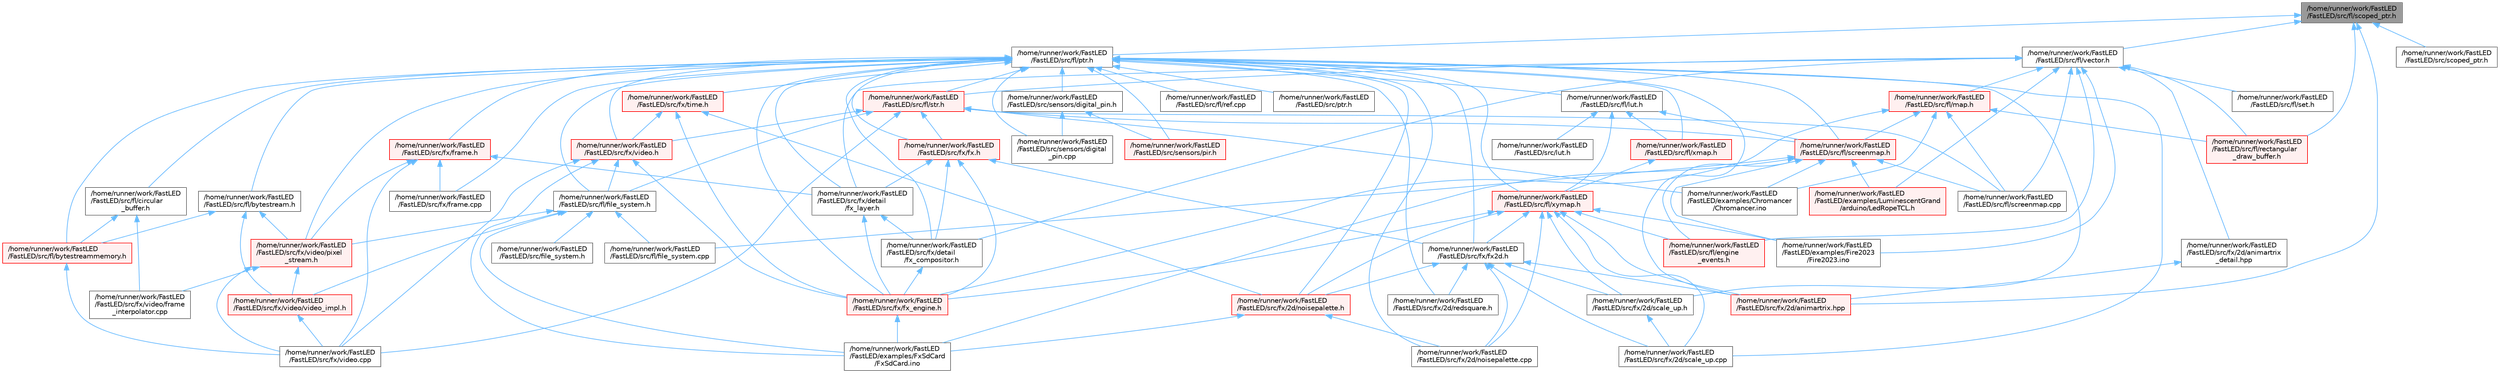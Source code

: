 digraph "/home/runner/work/FastLED/FastLED/src/fl/scoped_ptr.h"
{
 // LATEX_PDF_SIZE
  bgcolor="transparent";
  edge [fontname=Helvetica,fontsize=10,labelfontname=Helvetica,labelfontsize=10];
  node [fontname=Helvetica,fontsize=10,shape=box,height=0.2,width=0.4];
  Node1 [id="Node000001",label="/home/runner/work/FastLED\l/FastLED/src/fl/scoped_ptr.h",height=0.2,width=0.4,color="gray40", fillcolor="grey60", style="filled", fontcolor="black",tooltip=" "];
  Node1 -> Node2 [id="edge1_Node000001_Node000002",dir="back",color="steelblue1",style="solid",tooltip=" "];
  Node2 [id="Node000002",label="/home/runner/work/FastLED\l/FastLED/src/fl/ptr.h",height=0.2,width=0.4,color="grey40", fillcolor="white", style="filled",URL="$d7/df1/fl_2ptr_8h.html",tooltip=" "];
  Node2 -> Node3 [id="edge2_Node000002_Node000003",dir="back",color="steelblue1",style="solid",tooltip=" "];
  Node3 [id="Node000003",label="/home/runner/work/FastLED\l/FastLED/src/fl/bytestream.h",height=0.2,width=0.4,color="grey40", fillcolor="white", style="filled",URL="$dd/d2b/bytestream_8h.html",tooltip=" "];
  Node3 -> Node4 [id="edge3_Node000003_Node000004",dir="back",color="steelblue1",style="solid",tooltip=" "];
  Node4 [id="Node000004",label="/home/runner/work/FastLED\l/FastLED/src/fl/bytestreammemory.h",height=0.2,width=0.4,color="red", fillcolor="#FFF0F0", style="filled",URL="$d1/d24/bytestreammemory_8h.html",tooltip=" "];
  Node4 -> Node6 [id="edge4_Node000004_Node000006",dir="back",color="steelblue1",style="solid",tooltip=" "];
  Node6 [id="Node000006",label="/home/runner/work/FastLED\l/FastLED/src/fx/video.cpp",height=0.2,width=0.4,color="grey40", fillcolor="white", style="filled",URL="$d0/d05/video_8cpp.html",tooltip=" "];
  Node3 -> Node7 [id="edge5_Node000003_Node000007",dir="back",color="steelblue1",style="solid",tooltip=" "];
  Node7 [id="Node000007",label="/home/runner/work/FastLED\l/FastLED/src/fx/video/pixel\l_stream.h",height=0.2,width=0.4,color="red", fillcolor="#FFF0F0", style="filled",URL="$d3/dfa/pixel__stream_8h.html",tooltip=" "];
  Node7 -> Node6 [id="edge6_Node000007_Node000006",dir="back",color="steelblue1",style="solid",tooltip=" "];
  Node7 -> Node8 [id="edge7_Node000007_Node000008",dir="back",color="steelblue1",style="solid",tooltip=" "];
  Node8 [id="Node000008",label="/home/runner/work/FastLED\l/FastLED/src/fx/video/frame\l_interpolator.cpp",height=0.2,width=0.4,color="grey40", fillcolor="white", style="filled",URL="$d5/da4/frame__interpolator_8cpp.html",tooltip=" "];
  Node7 -> Node10 [id="edge8_Node000007_Node000010",dir="back",color="steelblue1",style="solid",tooltip=" "];
  Node10 [id="Node000010",label="/home/runner/work/FastLED\l/FastLED/src/fx/video/video_impl.h",height=0.2,width=0.4,color="red", fillcolor="#FFF0F0", style="filled",URL="$d5/d82/video__impl_8h.html",tooltip=" "];
  Node10 -> Node6 [id="edge9_Node000010_Node000006",dir="back",color="steelblue1",style="solid",tooltip=" "];
  Node3 -> Node10 [id="edge10_Node000003_Node000010",dir="back",color="steelblue1",style="solid",tooltip=" "];
  Node2 -> Node4 [id="edge11_Node000002_Node000004",dir="back",color="steelblue1",style="solid",tooltip=" "];
  Node2 -> Node13 [id="edge12_Node000002_Node000013",dir="back",color="steelblue1",style="solid",tooltip=" "];
  Node13 [id="Node000013",label="/home/runner/work/FastLED\l/FastLED/src/fl/circular\l_buffer.h",height=0.2,width=0.4,color="grey40", fillcolor="white", style="filled",URL="$d9/d43/circular__buffer_8h.html",tooltip=" "];
  Node13 -> Node4 [id="edge13_Node000013_Node000004",dir="back",color="steelblue1",style="solid",tooltip=" "];
  Node13 -> Node8 [id="edge14_Node000013_Node000008",dir="back",color="steelblue1",style="solid",tooltip=" "];
  Node2 -> Node14 [id="edge15_Node000002_Node000014",dir="back",color="steelblue1",style="solid",tooltip=" "];
  Node14 [id="Node000014",label="/home/runner/work/FastLED\l/FastLED/src/fl/file_system.h",height=0.2,width=0.4,color="grey40", fillcolor="white", style="filled",URL="$d9/d28/fl_2file__system_8h.html",tooltip=" "];
  Node14 -> Node15 [id="edge16_Node000014_Node000015",dir="back",color="steelblue1",style="solid",tooltip=" "];
  Node15 [id="Node000015",label="/home/runner/work/FastLED\l/FastLED/examples/FxSdCard\l/FxSdCard.ino",height=0.2,width=0.4,color="grey40", fillcolor="white", style="filled",URL="$d7/d35/_fx_sd_card_8ino.html",tooltip=" "];
  Node14 -> Node16 [id="edge17_Node000014_Node000016",dir="back",color="steelblue1",style="solid",tooltip=" "];
  Node16 [id="Node000016",label="/home/runner/work/FastLED\l/FastLED/src/file_system.h",height=0.2,width=0.4,color="grey40", fillcolor="white", style="filled",URL="$d6/d8d/file__system_8h.html",tooltip=" "];
  Node14 -> Node17 [id="edge18_Node000014_Node000017",dir="back",color="steelblue1",style="solid",tooltip=" "];
  Node17 [id="Node000017",label="/home/runner/work/FastLED\l/FastLED/src/fl/file_system.cpp",height=0.2,width=0.4,color="grey40", fillcolor="white", style="filled",URL="$d4/d37/file__system_8cpp.html",tooltip=" "];
  Node14 -> Node7 [id="edge19_Node000014_Node000007",dir="back",color="steelblue1",style="solid",tooltip=" "];
  Node14 -> Node10 [id="edge20_Node000014_Node000010",dir="back",color="steelblue1",style="solid",tooltip=" "];
  Node2 -> Node18 [id="edge21_Node000002_Node000018",dir="back",color="steelblue1",style="solid",tooltip=" "];
  Node18 [id="Node000018",label="/home/runner/work/FastLED\l/FastLED/src/fl/lut.h",height=0.2,width=0.4,color="grey40", fillcolor="white", style="filled",URL="$d3/db6/fl_2lut_8h.html",tooltip=" "];
  Node18 -> Node19 [id="edge22_Node000018_Node000019",dir="back",color="steelblue1",style="solid",tooltip=" "];
  Node19 [id="Node000019",label="/home/runner/work/FastLED\l/FastLED/src/fl/screenmap.h",height=0.2,width=0.4,color="red", fillcolor="#FFF0F0", style="filled",URL="$d7/d0d/fl_2screenmap_8h.html",tooltip=" "];
  Node19 -> Node20 [id="edge23_Node000019_Node000020",dir="back",color="steelblue1",style="solid",tooltip=" "];
  Node20 [id="Node000020",label="/home/runner/work/FastLED\l/FastLED/examples/Chromancer\l/Chromancer.ino",height=0.2,width=0.4,color="grey40", fillcolor="white", style="filled",URL="$d1/ddb/_chromancer_8ino.html",tooltip=" "];
  Node19 -> Node21 [id="edge24_Node000019_Node000021",dir="back",color="steelblue1",style="solid",tooltip=" "];
  Node21 [id="Node000021",label="/home/runner/work/FastLED\l/FastLED/examples/Fire2023\l/Fire2023.ino",height=0.2,width=0.4,color="grey40", fillcolor="white", style="filled",URL="$d8/d2c/_fire2023_8ino.html",tooltip=" "];
  Node19 -> Node15 [id="edge25_Node000019_Node000015",dir="back",color="steelblue1",style="solid",tooltip=" "];
  Node19 -> Node23 [id="edge26_Node000019_Node000023",dir="back",color="steelblue1",style="solid",tooltip=" "];
  Node23 [id="Node000023",label="/home/runner/work/FastLED\l/FastLED/examples/LuminescentGrand\l/arduino/LedRopeTCL.h",height=0.2,width=0.4,color="red", fillcolor="#FFF0F0", style="filled",URL="$d9/d7e/_led_rope_t_c_l_8h.html",tooltip=" "];
  Node19 -> Node133 [id="edge27_Node000019_Node000133",dir="back",color="steelblue1",style="solid",tooltip=" "];
  Node133 [id="Node000133",label="/home/runner/work/FastLED\l/FastLED/src/fl/engine\l_events.h",height=0.2,width=0.4,color="red", fillcolor="#FFF0F0", style="filled",URL="$dc/dd9/fl_2engine__events_8h.html",tooltip=" "];
  Node19 -> Node17 [id="edge28_Node000019_Node000017",dir="back",color="steelblue1",style="solid",tooltip=" "];
  Node19 -> Node136 [id="edge29_Node000019_Node000136",dir="back",color="steelblue1",style="solid",tooltip=" "];
  Node136 [id="Node000136",label="/home/runner/work/FastLED\l/FastLED/src/fl/screenmap.cpp",height=0.2,width=0.4,color="grey40", fillcolor="white", style="filled",URL="$d9/d6f/screenmap_8cpp.html",tooltip=" "];
  Node18 -> Node139 [id="edge30_Node000018_Node000139",dir="back",color="steelblue1",style="solid",tooltip=" "];
  Node139 [id="Node000139",label="/home/runner/work/FastLED\l/FastLED/src/fl/xmap.h",height=0.2,width=0.4,color="red", fillcolor="#FFF0F0", style="filled",URL="$d5/d22/fl_2xmap_8h.html",tooltip=" "];
  Node139 -> Node141 [id="edge31_Node000139_Node000141",dir="back",color="steelblue1",style="solid",tooltip=" "];
  Node141 [id="Node000141",label="/home/runner/work/FastLED\l/FastLED/src/fl/xymap.h",height=0.2,width=0.4,color="red", fillcolor="#FFF0F0", style="filled",URL="$d6/dc9/fl_2xymap_8h.html",tooltip=" "];
  Node141 -> Node21 [id="edge32_Node000141_Node000021",dir="back",color="steelblue1",style="solid",tooltip=" "];
  Node141 -> Node133 [id="edge33_Node000141_Node000133",dir="back",color="steelblue1",style="solid",tooltip=" "];
  Node141 -> Node142 [id="edge34_Node000141_Node000142",dir="back",color="steelblue1",style="solid",tooltip=" "];
  Node142 [id="Node000142",label="/home/runner/work/FastLED\l/FastLED/src/fx/2d/animartrix.hpp",height=0.2,width=0.4,color="red", fillcolor="#FFF0F0", style="filled",URL="$d3/dc3/animartrix_8hpp.html",tooltip=" "];
  Node141 -> Node110 [id="edge35_Node000141_Node000110",dir="back",color="steelblue1",style="solid",tooltip=" "];
  Node110 [id="Node000110",label="/home/runner/work/FastLED\l/FastLED/src/fx/2d/noisepalette.cpp",height=0.2,width=0.4,color="grey40", fillcolor="white", style="filled",URL="$d6/d66/noisepalette_8cpp.html",tooltip=" "];
  Node141 -> Node111 [id="edge36_Node000141_Node000111",dir="back",color="steelblue1",style="solid",tooltip=" "];
  Node111 [id="Node000111",label="/home/runner/work/FastLED\l/FastLED/src/fx/2d/noisepalette.h",height=0.2,width=0.4,color="red", fillcolor="#FFF0F0", style="filled",URL="$d6/dc7/noisepalette_8h.html",tooltip="Demonstrates how to mix noise generation with color palettes on a 2D LED matrix."];
  Node111 -> Node15 [id="edge37_Node000111_Node000015",dir="back",color="steelblue1",style="solid",tooltip=" "];
  Node111 -> Node110 [id="edge38_Node000111_Node000110",dir="back",color="steelblue1",style="solid",tooltip=" "];
  Node141 -> Node113 [id="edge39_Node000141_Node000113",dir="back",color="steelblue1",style="solid",tooltip=" "];
  Node113 [id="Node000113",label="/home/runner/work/FastLED\l/FastLED/src/fx/2d/scale_up.cpp",height=0.2,width=0.4,color="grey40", fillcolor="white", style="filled",URL="$dc/d8c/scale__up_8cpp.html",tooltip=" "];
  Node141 -> Node145 [id="edge40_Node000141_Node000145",dir="back",color="steelblue1",style="solid",tooltip=" "];
  Node145 [id="Node000145",label="/home/runner/work/FastLED\l/FastLED/src/fx/2d/scale_up.h",height=0.2,width=0.4,color="grey40", fillcolor="white", style="filled",URL="$d2/d74/scale__up_8h.html",tooltip="Expands a grid using bilinear interpolation and scaling up."];
  Node145 -> Node113 [id="edge41_Node000145_Node000113",dir="back",color="steelblue1",style="solid",tooltip=" "];
  Node141 -> Node146 [id="edge42_Node000141_Node000146",dir="back",color="steelblue1",style="solid",tooltip=" "];
  Node146 [id="Node000146",label="/home/runner/work/FastLED\l/FastLED/src/fx/fx2d.h",height=0.2,width=0.4,color="grey40", fillcolor="white", style="filled",URL="$d9/d43/fx2d_8h.html",tooltip=" "];
  Node146 -> Node142 [id="edge43_Node000146_Node000142",dir="back",color="steelblue1",style="solid",tooltip=" "];
  Node146 -> Node110 [id="edge44_Node000146_Node000110",dir="back",color="steelblue1",style="solid",tooltip=" "];
  Node146 -> Node111 [id="edge45_Node000146_Node000111",dir="back",color="steelblue1",style="solid",tooltip=" "];
  Node146 -> Node112 [id="edge46_Node000146_Node000112",dir="back",color="steelblue1",style="solid",tooltip=" "];
  Node112 [id="Node000112",label="/home/runner/work/FastLED\l/FastLED/src/fx/2d/redsquare.h",height=0.2,width=0.4,color="grey40", fillcolor="white", style="filled",URL="$d3/db8/redsquare_8h.html",tooltip=" "];
  Node146 -> Node113 [id="edge47_Node000146_Node000113",dir="back",color="steelblue1",style="solid",tooltip=" "];
  Node146 -> Node145 [id="edge48_Node000146_Node000145",dir="back",color="steelblue1",style="solid",tooltip=" "];
  Node141 -> Node147 [id="edge49_Node000141_Node000147",dir="back",color="steelblue1",style="solid",tooltip=" "];
  Node147 [id="Node000147",label="/home/runner/work/FastLED\l/FastLED/src/fx/fx_engine.h",height=0.2,width=0.4,color="red", fillcolor="#FFF0F0", style="filled",URL="$d9/d3c/fx__engine_8h.html",tooltip=" "];
  Node147 -> Node15 [id="edge50_Node000147_Node000015",dir="back",color="steelblue1",style="solid",tooltip=" "];
  Node18 -> Node141 [id="edge51_Node000018_Node000141",dir="back",color="steelblue1",style="solid",tooltip=" "];
  Node18 -> Node153 [id="edge52_Node000018_Node000153",dir="back",color="steelblue1",style="solid",tooltip=" "];
  Node153 [id="Node000153",label="/home/runner/work/FastLED\l/FastLED/src/lut.h",height=0.2,width=0.4,color="grey40", fillcolor="white", style="filled",URL="$db/d54/lut_8h.html",tooltip=" "];
  Node2 -> Node154 [id="edge53_Node000002_Node000154",dir="back",color="steelblue1",style="solid",tooltip=" "];
  Node154 [id="Node000154",label="/home/runner/work/FastLED\l/FastLED/src/fl/ref.cpp",height=0.2,width=0.4,color="grey40", fillcolor="white", style="filled",URL="$df/de4/ref_8cpp.html",tooltip=" "];
  Node2 -> Node19 [id="edge54_Node000002_Node000019",dir="back",color="steelblue1",style="solid",tooltip=" "];
  Node2 -> Node155 [id="edge55_Node000002_Node000155",dir="back",color="steelblue1",style="solid",tooltip=" "];
  Node155 [id="Node000155",label="/home/runner/work/FastLED\l/FastLED/src/fl/str.h",height=0.2,width=0.4,color="red", fillcolor="#FFF0F0", style="filled",URL="$dc/d0e/fl_2str_8h.html",tooltip=" "];
  Node155 -> Node20 [id="edge56_Node000155_Node000020",dir="back",color="steelblue1",style="solid",tooltip=" "];
  Node155 -> Node14 [id="edge57_Node000155_Node000014",dir="back",color="steelblue1",style="solid",tooltip=" "];
  Node155 -> Node136 [id="edge58_Node000155_Node000136",dir="back",color="steelblue1",style="solid",tooltip=" "];
  Node155 -> Node19 [id="edge59_Node000155_Node000019",dir="back",color="steelblue1",style="solid",tooltip=" "];
  Node155 -> Node171 [id="edge60_Node000155_Node000171",dir="back",color="steelblue1",style="solid",tooltip=" "];
  Node171 [id="Node000171",label="/home/runner/work/FastLED\l/FastLED/src/fx/fx.h",height=0.2,width=0.4,color="red", fillcolor="#FFF0F0", style="filled",URL="$d2/d0c/fx_8h.html",tooltip=" "];
  Node171 -> Node168 [id="edge61_Node000171_Node000168",dir="back",color="steelblue1",style="solid",tooltip=" "];
  Node168 [id="Node000168",label="/home/runner/work/FastLED\l/FastLED/src/fx/detail\l/fx_compositor.h",height=0.2,width=0.4,color="grey40", fillcolor="white", style="filled",URL="$d5/d6b/fx__compositor_8h.html",tooltip=" "];
  Node168 -> Node147 [id="edge62_Node000168_Node000147",dir="back",color="steelblue1",style="solid",tooltip=" "];
  Node171 -> Node167 [id="edge63_Node000171_Node000167",dir="back",color="steelblue1",style="solid",tooltip=" "];
  Node167 [id="Node000167",label="/home/runner/work/FastLED\l/FastLED/src/fx/detail\l/fx_layer.h",height=0.2,width=0.4,color="grey40", fillcolor="white", style="filled",URL="$d7/d2f/fx__layer_8h.html",tooltip=" "];
  Node167 -> Node168 [id="edge64_Node000167_Node000168",dir="back",color="steelblue1",style="solid",tooltip=" "];
  Node167 -> Node147 [id="edge65_Node000167_Node000147",dir="back",color="steelblue1",style="solid",tooltip=" "];
  Node171 -> Node146 [id="edge66_Node000171_Node000146",dir="back",color="steelblue1",style="solid",tooltip=" "];
  Node171 -> Node147 [id="edge67_Node000171_Node000147",dir="back",color="steelblue1",style="solid",tooltip=" "];
  Node155 -> Node6 [id="edge68_Node000155_Node000006",dir="back",color="steelblue1",style="solid",tooltip=" "];
  Node155 -> Node151 [id="edge69_Node000155_Node000151",dir="back",color="steelblue1",style="solid",tooltip=" "];
  Node151 [id="Node000151",label="/home/runner/work/FastLED\l/FastLED/src/fx/video.h",height=0.2,width=0.4,color="red", fillcolor="#FFF0F0", style="filled",URL="$dd/d78/video_8h.html",tooltip=" "];
  Node151 -> Node15 [id="edge70_Node000151_Node000015",dir="back",color="steelblue1",style="solid",tooltip=" "];
  Node151 -> Node14 [id="edge71_Node000151_Node000014",dir="back",color="steelblue1",style="solid",tooltip=" "];
  Node151 -> Node147 [id="edge72_Node000151_Node000147",dir="back",color="steelblue1",style="solid",tooltip=" "];
  Node151 -> Node6 [id="edge73_Node000151_Node000006",dir="back",color="steelblue1",style="solid",tooltip=" "];
  Node2 -> Node139 [id="edge74_Node000002_Node000139",dir="back",color="steelblue1",style="solid",tooltip=" "];
  Node2 -> Node141 [id="edge75_Node000002_Node000141",dir="back",color="steelblue1",style="solid",tooltip=" "];
  Node2 -> Node142 [id="edge76_Node000002_Node000142",dir="back",color="steelblue1",style="solid",tooltip=" "];
  Node2 -> Node110 [id="edge77_Node000002_Node000110",dir="back",color="steelblue1",style="solid",tooltip=" "];
  Node2 -> Node111 [id="edge78_Node000002_Node000111",dir="back",color="steelblue1",style="solid",tooltip=" "];
  Node2 -> Node112 [id="edge79_Node000002_Node000112",dir="back",color="steelblue1",style="solid",tooltip=" "];
  Node2 -> Node113 [id="edge80_Node000002_Node000113",dir="back",color="steelblue1",style="solid",tooltip=" "];
  Node2 -> Node145 [id="edge81_Node000002_Node000145",dir="back",color="steelblue1",style="solid",tooltip=" "];
  Node2 -> Node168 [id="edge82_Node000002_Node000168",dir="back",color="steelblue1",style="solid",tooltip=" "];
  Node2 -> Node167 [id="edge83_Node000002_Node000167",dir="back",color="steelblue1",style="solid",tooltip=" "];
  Node2 -> Node170 [id="edge84_Node000002_Node000170",dir="back",color="steelblue1",style="solid",tooltip=" "];
  Node170 [id="Node000170",label="/home/runner/work/FastLED\l/FastLED/src/fx/frame.cpp",height=0.2,width=0.4,color="grey40", fillcolor="white", style="filled",URL="$da/d14/frame_8cpp.html",tooltip=" "];
  Node2 -> Node173 [id="edge85_Node000002_Node000173",dir="back",color="steelblue1",style="solid",tooltip=" "];
  Node173 [id="Node000173",label="/home/runner/work/FastLED\l/FastLED/src/fx/frame.h",height=0.2,width=0.4,color="red", fillcolor="#FFF0F0", style="filled",URL="$df/d7d/frame_8h.html",tooltip=" "];
  Node173 -> Node167 [id="edge86_Node000173_Node000167",dir="back",color="steelblue1",style="solid",tooltip=" "];
  Node173 -> Node170 [id="edge87_Node000173_Node000170",dir="back",color="steelblue1",style="solid",tooltip=" "];
  Node173 -> Node6 [id="edge88_Node000173_Node000006",dir="back",color="steelblue1",style="solid",tooltip=" "];
  Node173 -> Node7 [id="edge89_Node000173_Node000007",dir="back",color="steelblue1",style="solid",tooltip=" "];
  Node2 -> Node171 [id="edge90_Node000002_Node000171",dir="back",color="steelblue1",style="solid",tooltip=" "];
  Node2 -> Node146 [id="edge91_Node000002_Node000146",dir="back",color="steelblue1",style="solid",tooltip=" "];
  Node2 -> Node147 [id="edge92_Node000002_Node000147",dir="back",color="steelblue1",style="solid",tooltip=" "];
  Node2 -> Node174 [id="edge93_Node000002_Node000174",dir="back",color="steelblue1",style="solid",tooltip=" "];
  Node174 [id="Node000174",label="/home/runner/work/FastLED\l/FastLED/src/fx/time.h",height=0.2,width=0.4,color="red", fillcolor="#FFF0F0", style="filled",URL="$de/df7/time_8h.html",tooltip=" "];
  Node174 -> Node111 [id="edge94_Node000174_Node000111",dir="back",color="steelblue1",style="solid",tooltip=" "];
  Node174 -> Node147 [id="edge95_Node000174_Node000147",dir="back",color="steelblue1",style="solid",tooltip=" "];
  Node174 -> Node151 [id="edge96_Node000174_Node000151",dir="back",color="steelblue1",style="solid",tooltip=" "];
  Node2 -> Node151 [id="edge97_Node000002_Node000151",dir="back",color="steelblue1",style="solid",tooltip=" "];
  Node2 -> Node7 [id="edge98_Node000002_Node000007",dir="back",color="steelblue1",style="solid",tooltip=" "];
  Node2 -> Node175 [id="edge99_Node000002_Node000175",dir="back",color="steelblue1",style="solid",tooltip=" "];
  Node175 [id="Node000175",label="/home/runner/work/FastLED\l/FastLED/src/ptr.h",height=0.2,width=0.4,color="grey40", fillcolor="white", style="filled",URL="$dd/d98/ptr_8h.html",tooltip=" "];
  Node2 -> Node98 [id="edge100_Node000002_Node000098",dir="back",color="steelblue1",style="solid",tooltip=" "];
  Node98 [id="Node000098",label="/home/runner/work/FastLED\l/FastLED/src/sensors/digital\l_pin.cpp",height=0.2,width=0.4,color="grey40", fillcolor="white", style="filled",URL="$de/d2b/digital__pin_8cpp.html",tooltip=" "];
  Node2 -> Node176 [id="edge101_Node000002_Node000176",dir="back",color="steelblue1",style="solid",tooltip=" "];
  Node176 [id="Node000176",label="/home/runner/work/FastLED\l/FastLED/src/sensors/digital_pin.h",height=0.2,width=0.4,color="grey40", fillcolor="white", style="filled",URL="$dd/d83/digital__pin_8h.html",tooltip=" "];
  Node176 -> Node98 [id="edge102_Node000176_Node000098",dir="back",color="steelblue1",style="solid",tooltip=" "];
  Node176 -> Node177 [id="edge103_Node000176_Node000177",dir="back",color="steelblue1",style="solid",tooltip=" "];
  Node177 [id="Node000177",label="/home/runner/work/FastLED\l/FastLED/src/sensors/pir.h",height=0.2,width=0.4,color="red", fillcolor="#FFF0F0", style="filled",URL="$d9/dd3/pir_8h.html",tooltip=" "];
  Node2 -> Node177 [id="edge104_Node000002_Node000177",dir="back",color="steelblue1",style="solid",tooltip=" "];
  Node1 -> Node161 [id="edge105_Node000001_Node000161",dir="back",color="steelblue1",style="solid",tooltip=" "];
  Node161 [id="Node000161",label="/home/runner/work/FastLED\l/FastLED/src/fl/rectangular\l_draw_buffer.h",height=0.2,width=0.4,color="red", fillcolor="#FFF0F0", style="filled",URL="$d9/df3/rectangular__draw__buffer_8h.html",tooltip=" "];
  Node1 -> Node178 [id="edge106_Node000001_Node000178",dir="back",color="steelblue1",style="solid",tooltip=" "];
  Node178 [id="Node000178",label="/home/runner/work/FastLED\l/FastLED/src/fl/vector.h",height=0.2,width=0.4,color="grey40", fillcolor="white", style="filled",URL="$d6/d68/vector_8h.html",tooltip=" "];
  Node178 -> Node21 [id="edge107_Node000178_Node000021",dir="back",color="steelblue1",style="solid",tooltip=" "];
  Node178 -> Node23 [id="edge108_Node000178_Node000023",dir="back",color="steelblue1",style="solid",tooltip=" "];
  Node178 -> Node133 [id="edge109_Node000178_Node000133",dir="back",color="steelblue1",style="solid",tooltip=" "];
  Node178 -> Node160 [id="edge110_Node000178_Node000160",dir="back",color="steelblue1",style="solid",tooltip=" "];
  Node160 [id="Node000160",label="/home/runner/work/FastLED\l/FastLED/src/fl/map.h",height=0.2,width=0.4,color="red", fillcolor="#FFF0F0", style="filled",URL="$dc/db7/map_8h.html",tooltip=" "];
  Node160 -> Node20 [id="edge111_Node000160_Node000020",dir="back",color="steelblue1",style="solid",tooltip=" "];
  Node160 -> Node161 [id="edge112_Node000160_Node000161",dir="back",color="steelblue1",style="solid",tooltip=" "];
  Node160 -> Node136 [id="edge113_Node000160_Node000136",dir="back",color="steelblue1",style="solid",tooltip=" "];
  Node160 -> Node19 [id="edge114_Node000160_Node000019",dir="back",color="steelblue1",style="solid",tooltip=" "];
  Node160 -> Node147 [id="edge115_Node000160_Node000147",dir="back",color="steelblue1",style="solid",tooltip=" "];
  Node178 -> Node161 [id="edge116_Node000178_Node000161",dir="back",color="steelblue1",style="solid",tooltip=" "];
  Node178 -> Node136 [id="edge117_Node000178_Node000136",dir="back",color="steelblue1",style="solid",tooltip=" "];
  Node178 -> Node179 [id="edge118_Node000178_Node000179",dir="back",color="steelblue1",style="solid",tooltip=" "];
  Node179 [id="Node000179",label="/home/runner/work/FastLED\l/FastLED/src/fl/set.h",height=0.2,width=0.4,color="grey40", fillcolor="white", style="filled",URL="$d4/d13/set_8h.html",tooltip=" "];
  Node178 -> Node155 [id="edge119_Node000178_Node000155",dir="back",color="steelblue1",style="solid",tooltip=" "];
  Node178 -> Node180 [id="edge120_Node000178_Node000180",dir="back",color="steelblue1",style="solid",tooltip=" "];
  Node180 [id="Node000180",label="/home/runner/work/FastLED\l/FastLED/src/fx/2d/animartrix\l_detail.hpp",height=0.2,width=0.4,color="grey40", fillcolor="white", style="filled",URL="$d3/d3b/animartrix__detail_8hpp.html",tooltip=" "];
  Node180 -> Node142 [id="edge121_Node000180_Node000142",dir="back",color="steelblue1",style="solid",tooltip=" "];
  Node178 -> Node168 [id="edge122_Node000178_Node000168",dir="back",color="steelblue1",style="solid",tooltip=" "];
  Node178 -> Node167 [id="edge123_Node000178_Node000167",dir="back",color="steelblue1",style="solid",tooltip=" "];
  Node1 -> Node142 [id="edge124_Node000001_Node000142",dir="back",color="steelblue1",style="solid",tooltip=" "];
  Node1 -> Node181 [id="edge125_Node000001_Node000181",dir="back",color="steelblue1",style="solid",tooltip=" "];
  Node181 [id="Node000181",label="/home/runner/work/FastLED\l/FastLED/src/scoped_ptr.h",height=0.2,width=0.4,color="grey40", fillcolor="white", style="filled",URL="$d0/d44/scoped__ptr_8h.html",tooltip=" "];
}
